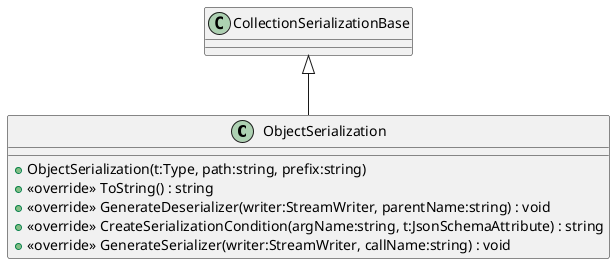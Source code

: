 @startuml
class ObjectSerialization {
    + ObjectSerialization(t:Type, path:string, prefix:string)
    + <<override>> ToString() : string
    + <<override>> GenerateDeserializer(writer:StreamWriter, parentName:string) : void
    + <<override>> CreateSerializationCondition(argName:string, t:JsonSchemaAttribute) : string
    + <<override>> GenerateSerializer(writer:StreamWriter, callName:string) : void
}
CollectionSerializationBase <|-- ObjectSerialization
@enduml
